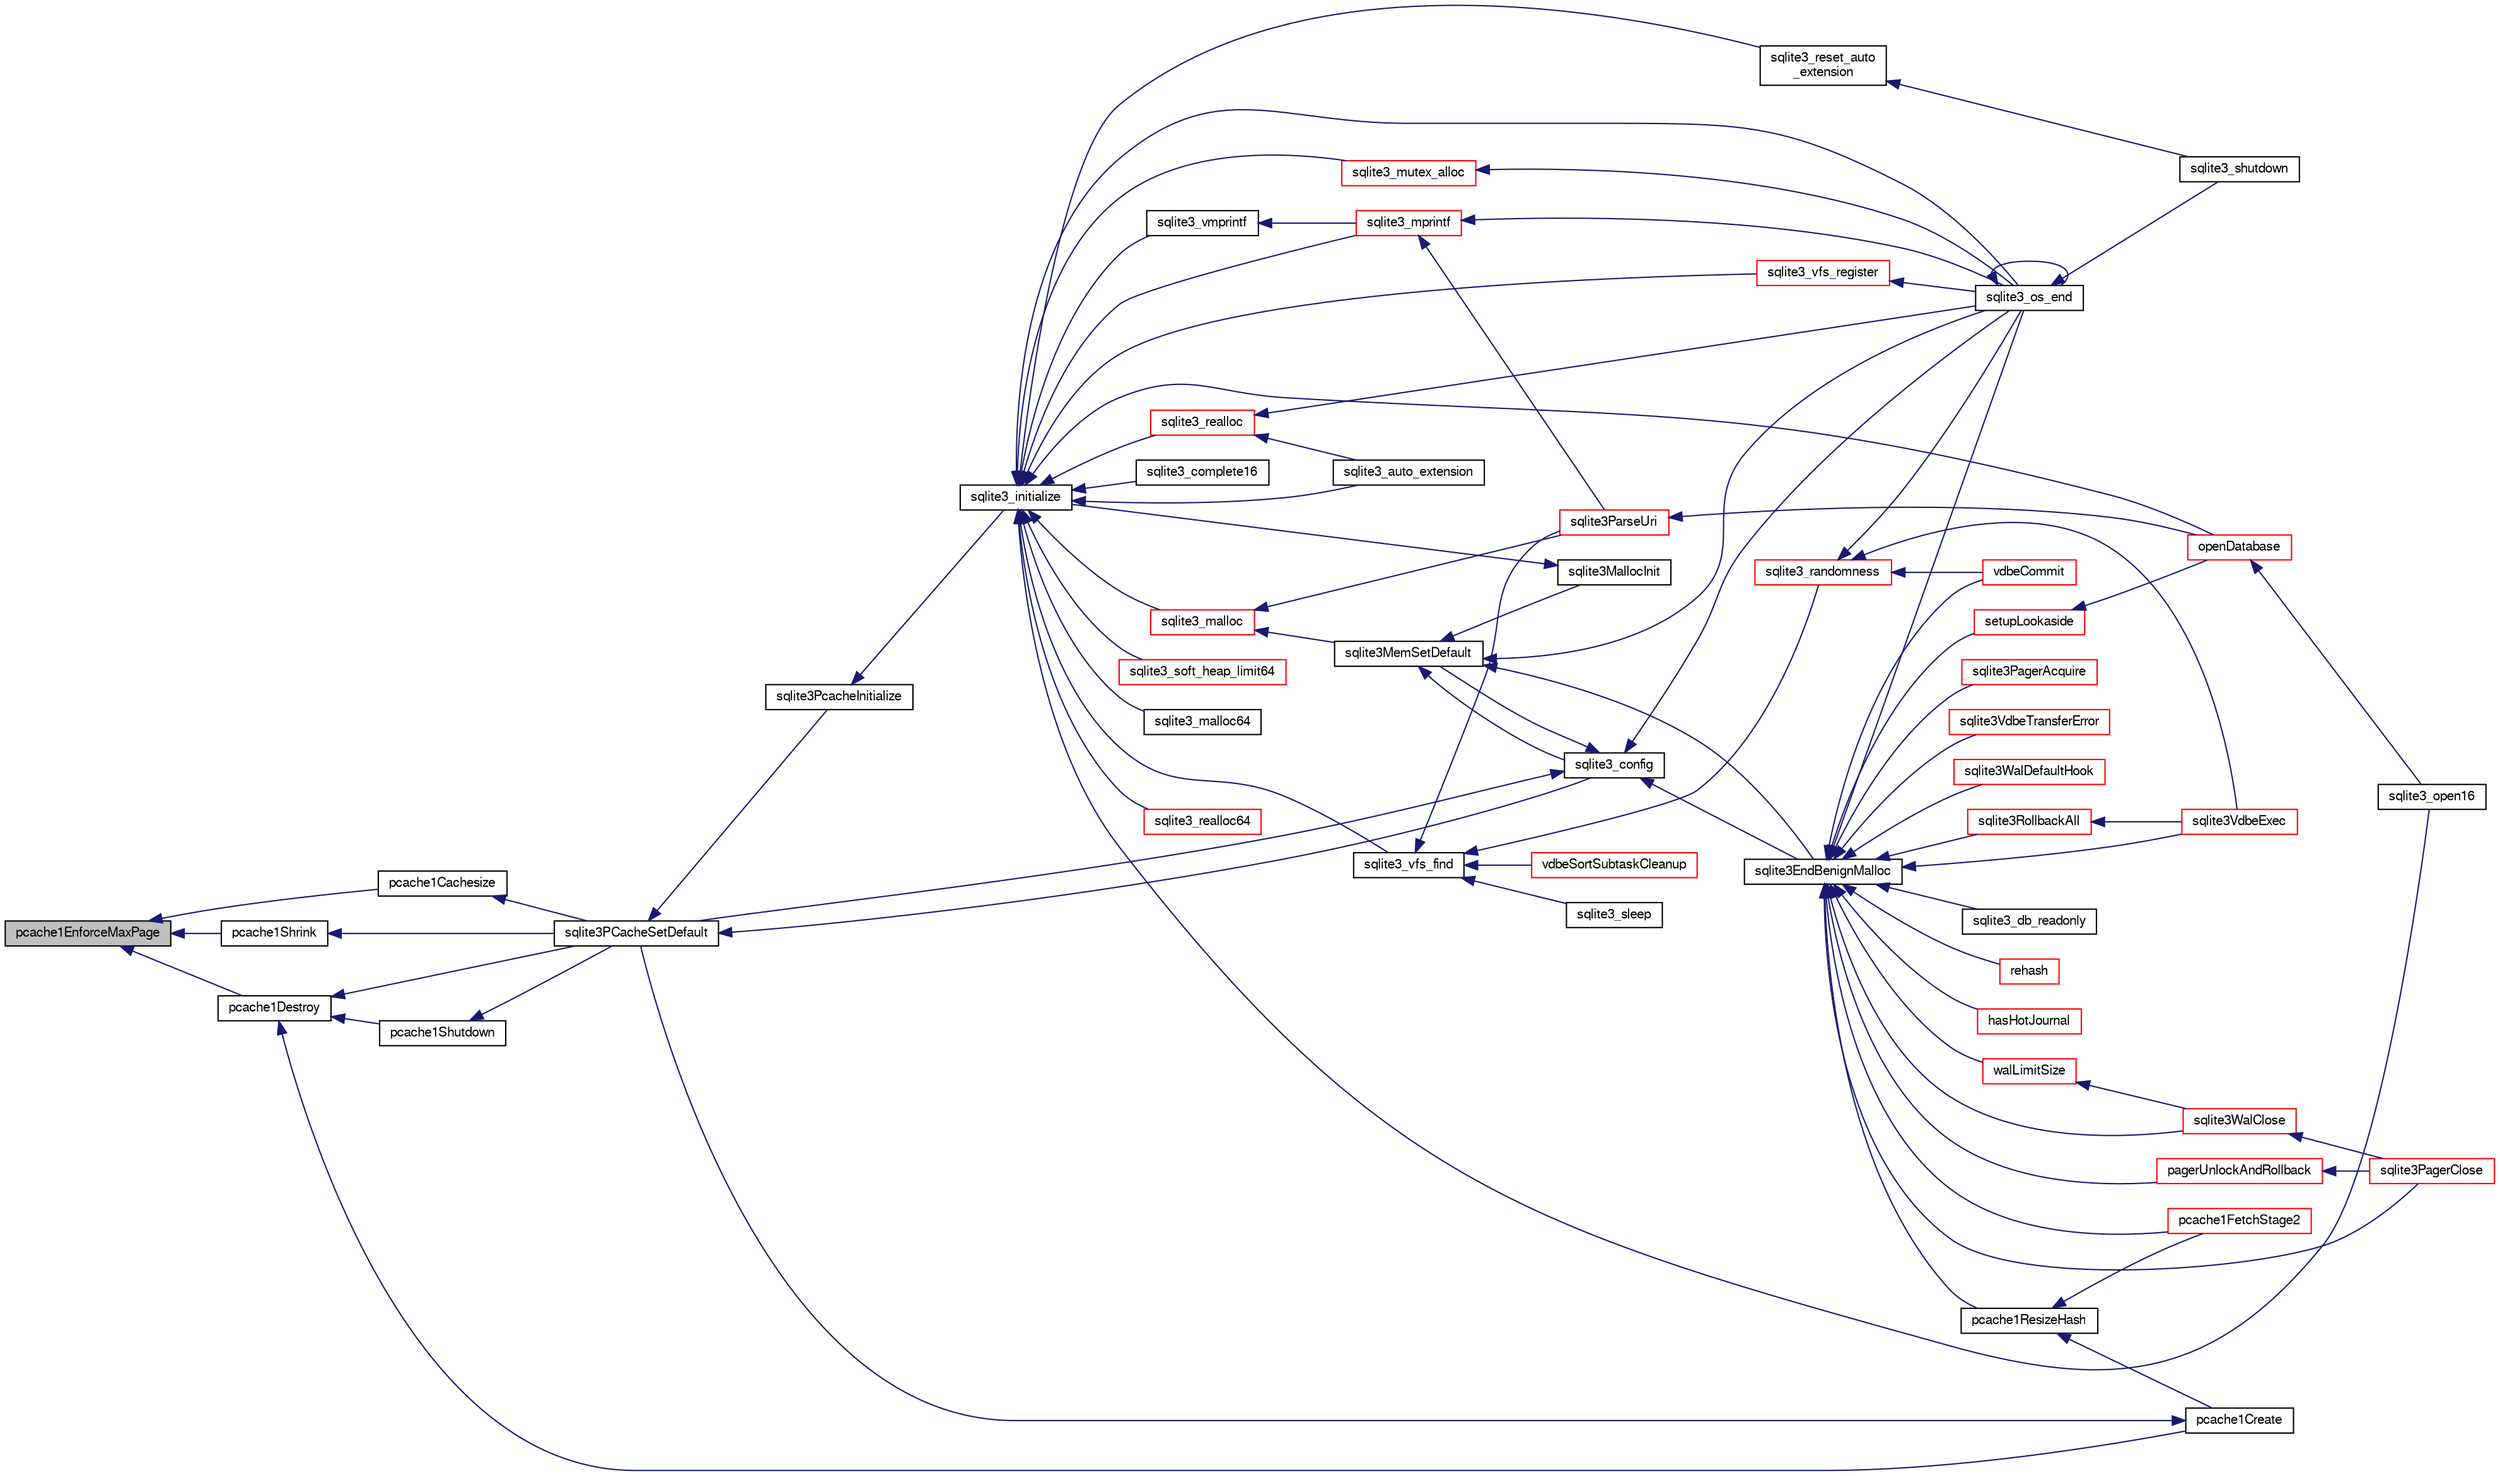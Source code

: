 digraph "pcache1EnforceMaxPage"
{
  edge [fontname="FreeSans",fontsize="10",labelfontname="FreeSans",labelfontsize="10"];
  node [fontname="FreeSans",fontsize="10",shape=record];
  rankdir="LR";
  Node221269 [label="pcache1EnforceMaxPage",height=0.2,width=0.4,color="black", fillcolor="grey75", style="filled", fontcolor="black"];
  Node221269 -> Node221270 [dir="back",color="midnightblue",fontsize="10",style="solid",fontname="FreeSans"];
  Node221270 [label="pcache1Cachesize",height=0.2,width=0.4,color="black", fillcolor="white", style="filled",URL="$sqlite3_8c.html#a071ef90a5e389826abcea7883ff2cd05"];
  Node221270 -> Node221271 [dir="back",color="midnightblue",fontsize="10",style="solid",fontname="FreeSans"];
  Node221271 [label="sqlite3PCacheSetDefault",height=0.2,width=0.4,color="black", fillcolor="white", style="filled",URL="$sqlite3_8c.html#a91974afe7709a742451438556ee0c70c"];
  Node221271 -> Node221272 [dir="back",color="midnightblue",fontsize="10",style="solid",fontname="FreeSans"];
  Node221272 [label="sqlite3PcacheInitialize",height=0.2,width=0.4,color="black", fillcolor="white", style="filled",URL="$sqlite3_8c.html#a2902c61ddc88bea002c4d69fe4052b1f"];
  Node221272 -> Node221273 [dir="back",color="midnightblue",fontsize="10",style="solid",fontname="FreeSans"];
  Node221273 [label="sqlite3_initialize",height=0.2,width=0.4,color="black", fillcolor="white", style="filled",URL="$sqlite3_8h.html#ab0c0ee2d5d4cf8b28e9572296a8861df"];
  Node221273 -> Node221274 [dir="back",color="midnightblue",fontsize="10",style="solid",fontname="FreeSans"];
  Node221274 [label="sqlite3_vfs_find",height=0.2,width=0.4,color="black", fillcolor="white", style="filled",URL="$sqlite3_8h.html#ac201a26de3dfa1d6deb8069eb8d95627"];
  Node221274 -> Node221275 [dir="back",color="midnightblue",fontsize="10",style="solid",fontname="FreeSans"];
  Node221275 [label="sqlite3_randomness",height=0.2,width=0.4,color="red", fillcolor="white", style="filled",URL="$sqlite3_8h.html#aa452ad88657d4606e137b09c4e9315c7"];
  Node221275 -> Node221280 [dir="back",color="midnightblue",fontsize="10",style="solid",fontname="FreeSans"];
  Node221280 [label="sqlite3_os_end",height=0.2,width=0.4,color="black", fillcolor="white", style="filled",URL="$sqlite3_8h.html#a2288c95881ecca13d994e42b6a958906"];
  Node221280 -> Node221280 [dir="back",color="midnightblue",fontsize="10",style="solid",fontname="FreeSans"];
  Node221280 -> Node221281 [dir="back",color="midnightblue",fontsize="10",style="solid",fontname="FreeSans"];
  Node221281 [label="sqlite3_shutdown",height=0.2,width=0.4,color="black", fillcolor="white", style="filled",URL="$sqlite3_8h.html#aeaf9947fe863ba3d3aca061475e3af2e"];
  Node221275 -> Node221558 [dir="back",color="midnightblue",fontsize="10",style="solid",fontname="FreeSans"];
  Node221558 [label="vdbeCommit",height=0.2,width=0.4,color="red", fillcolor="white", style="filled",URL="$sqlite3_8c.html#a5d7f1e0625451b987728f600cfe1b92d"];
  Node221275 -> Node221289 [dir="back",color="midnightblue",fontsize="10",style="solid",fontname="FreeSans"];
  Node221289 [label="sqlite3VdbeExec",height=0.2,width=0.4,color="red", fillcolor="white", style="filled",URL="$sqlite3_8c.html#a8ce40a614bdc56719c4d642b1e4dfb21"];
  Node221274 -> Node221679 [dir="back",color="midnightblue",fontsize="10",style="solid",fontname="FreeSans"];
  Node221679 [label="vdbeSortSubtaskCleanup",height=0.2,width=0.4,color="red", fillcolor="white", style="filled",URL="$sqlite3_8c.html#abc8ce4c3ef58cc10f5b27642aab32b30"];
  Node221274 -> Node221682 [dir="back",color="midnightblue",fontsize="10",style="solid",fontname="FreeSans"];
  Node221682 [label="sqlite3ParseUri",height=0.2,width=0.4,color="red", fillcolor="white", style="filled",URL="$sqlite3_8c.html#aaa912f29a67460d8b2186c97056e8767"];
  Node221682 -> Node221524 [dir="back",color="midnightblue",fontsize="10",style="solid",fontname="FreeSans"];
  Node221524 [label="openDatabase",height=0.2,width=0.4,color="red", fillcolor="white", style="filled",URL="$sqlite3_8c.html#a6a9c3bc3a64234e863413f41db473758"];
  Node221524 -> Node221527 [dir="back",color="midnightblue",fontsize="10",style="solid",fontname="FreeSans"];
  Node221527 [label="sqlite3_open16",height=0.2,width=0.4,color="black", fillcolor="white", style="filled",URL="$sqlite3_8h.html#adbc401bb96713f32e553db32f6f3ca33"];
  Node221274 -> Node221683 [dir="back",color="midnightblue",fontsize="10",style="solid",fontname="FreeSans"];
  Node221683 [label="sqlite3_sleep",height=0.2,width=0.4,color="black", fillcolor="white", style="filled",URL="$sqlite3_8h.html#ad0c133ddbbecb6433f3c6ebef8966efa"];
  Node221273 -> Node221684 [dir="back",color="midnightblue",fontsize="10",style="solid",fontname="FreeSans"];
  Node221684 [label="sqlite3_vfs_register",height=0.2,width=0.4,color="red", fillcolor="white", style="filled",URL="$sqlite3_8h.html#a7184b289ccd4c4c7200589137d88c4ae"];
  Node221684 -> Node221280 [dir="back",color="midnightblue",fontsize="10",style="solid",fontname="FreeSans"];
  Node221273 -> Node221687 [dir="back",color="midnightblue",fontsize="10",style="solid",fontname="FreeSans"];
  Node221687 [label="sqlite3_mutex_alloc",height=0.2,width=0.4,color="red", fillcolor="white", style="filled",URL="$sqlite3_8h.html#aa3f89418cd18e99596435c958b29b650"];
  Node221687 -> Node221280 [dir="back",color="midnightblue",fontsize="10",style="solid",fontname="FreeSans"];
  Node221273 -> Node221691 [dir="back",color="midnightblue",fontsize="10",style="solid",fontname="FreeSans"];
  Node221691 [label="sqlite3_soft_heap_limit64",height=0.2,width=0.4,color="red", fillcolor="white", style="filled",URL="$sqlite3_8h.html#ab37b3a4d1652e3acb2c43d1252e6b852"];
  Node221273 -> Node221693 [dir="back",color="midnightblue",fontsize="10",style="solid",fontname="FreeSans"];
  Node221693 [label="sqlite3_malloc",height=0.2,width=0.4,color="red", fillcolor="white", style="filled",URL="$sqlite3_8h.html#a510e31845345737f17d86ce0b2328356"];
  Node221693 -> Node221694 [dir="back",color="midnightblue",fontsize="10",style="solid",fontname="FreeSans"];
  Node221694 [label="sqlite3MemSetDefault",height=0.2,width=0.4,color="black", fillcolor="white", style="filled",URL="$sqlite3_8c.html#a162fbfd727e92c5f8f72625b5ff62549"];
  Node221694 -> Node221695 [dir="back",color="midnightblue",fontsize="10",style="solid",fontname="FreeSans"];
  Node221695 [label="sqlite3EndBenignMalloc",height=0.2,width=0.4,color="black", fillcolor="white", style="filled",URL="$sqlite3_8c.html#a4582127cc64d483dc66c7acf9d8d8fbb"];
  Node221695 -> Node221696 [dir="back",color="midnightblue",fontsize="10",style="solid",fontname="FreeSans"];
  Node221696 [label="rehash",height=0.2,width=0.4,color="red", fillcolor="white", style="filled",URL="$sqlite3_8c.html#a4851529638f6c7af16239ee6e2dcc628"];
  Node221695 -> Node221280 [dir="back",color="midnightblue",fontsize="10",style="solid",fontname="FreeSans"];
  Node221695 -> Node221745 [dir="back",color="midnightblue",fontsize="10",style="solid",fontname="FreeSans"];
  Node221745 [label="pcache1ResizeHash",height=0.2,width=0.4,color="black", fillcolor="white", style="filled",URL="$sqlite3_8c.html#a7795922581c79a689c6e954dad69c037"];
  Node221745 -> Node221746 [dir="back",color="midnightblue",fontsize="10",style="solid",fontname="FreeSans"];
  Node221746 [label="pcache1Create",height=0.2,width=0.4,color="black", fillcolor="white", style="filled",URL="$sqlite3_8c.html#a44cfeb7ecaf2b6aa54934d3deaee8919"];
  Node221746 -> Node221271 [dir="back",color="midnightblue",fontsize="10",style="solid",fontname="FreeSans"];
  Node221745 -> Node221747 [dir="back",color="midnightblue",fontsize="10",style="solid",fontname="FreeSans"];
  Node221747 [label="pcache1FetchStage2",height=0.2,width=0.4,color="red", fillcolor="white", style="filled",URL="$sqlite3_8c.html#a30a4ee80ec88f9eb4ade1424d99585b5"];
  Node221695 -> Node221747 [dir="back",color="midnightblue",fontsize="10",style="solid",fontname="FreeSans"];
  Node221695 -> Node221629 [dir="back",color="midnightblue",fontsize="10",style="solid",fontname="FreeSans"];
  Node221629 [label="pagerUnlockAndRollback",height=0.2,width=0.4,color="red", fillcolor="white", style="filled",URL="$sqlite3_8c.html#a02d96b7bf62c3b13ba905d168914518c"];
  Node221629 -> Node221630 [dir="back",color="midnightblue",fontsize="10",style="solid",fontname="FreeSans"];
  Node221630 [label="sqlite3PagerClose",height=0.2,width=0.4,color="red", fillcolor="white", style="filled",URL="$sqlite3_8c.html#af94b1f96b60689fd09422cce2c85f53f"];
  Node221695 -> Node221630 [dir="back",color="midnightblue",fontsize="10",style="solid",fontname="FreeSans"];
  Node221695 -> Node221749 [dir="back",color="midnightblue",fontsize="10",style="solid",fontname="FreeSans"];
  Node221749 [label="hasHotJournal",height=0.2,width=0.4,color="red", fillcolor="white", style="filled",URL="$sqlite3_8c.html#a875dc699b7a0e8ab6ba19170e5096d5e"];
  Node221695 -> Node221632 [dir="back",color="midnightblue",fontsize="10",style="solid",fontname="FreeSans"];
  Node221632 [label="sqlite3PagerAcquire",height=0.2,width=0.4,color="red", fillcolor="white", style="filled",URL="$sqlite3_8c.html#a22a53daafd2bd778cda390312651f994"];
  Node221695 -> Node221750 [dir="back",color="midnightblue",fontsize="10",style="solid",fontname="FreeSans"];
  Node221750 [label="walLimitSize",height=0.2,width=0.4,color="red", fillcolor="white", style="filled",URL="$sqlite3_8c.html#a7d814227c8fb4a3441c42e9f2fdade3b"];
  Node221750 -> Node221751 [dir="back",color="midnightblue",fontsize="10",style="solid",fontname="FreeSans"];
  Node221751 [label="sqlite3WalClose",height=0.2,width=0.4,color="red", fillcolor="white", style="filled",URL="$sqlite3_8c.html#abfd7d36ec6ea41ecb2717dd4c6b0571e"];
  Node221751 -> Node221630 [dir="back",color="midnightblue",fontsize="10",style="solid",fontname="FreeSans"];
  Node221695 -> Node221751 [dir="back",color="midnightblue",fontsize="10",style="solid",fontname="FreeSans"];
  Node221695 -> Node221558 [dir="back",color="midnightblue",fontsize="10",style="solid",fontname="FreeSans"];
  Node221695 -> Node221753 [dir="back",color="midnightblue",fontsize="10",style="solid",fontname="FreeSans"];
  Node221753 [label="sqlite3VdbeTransferError",height=0.2,width=0.4,color="red", fillcolor="white", style="filled",URL="$sqlite3_8c.html#aaf4a567b51602bb6d7bb150e6c72de69"];
  Node221695 -> Node221289 [dir="back",color="midnightblue",fontsize="10",style="solid",fontname="FreeSans"];
  Node221695 -> Node221754 [dir="back",color="midnightblue",fontsize="10",style="solid",fontname="FreeSans"];
  Node221754 [label="setupLookaside",height=0.2,width=0.4,color="red", fillcolor="white", style="filled",URL="$sqlite3_8c.html#a83e30e8059c0e1a0537a569a91ce81e5"];
  Node221754 -> Node221524 [dir="back",color="midnightblue",fontsize="10",style="solid",fontname="FreeSans"];
  Node221695 -> Node221507 [dir="back",color="midnightblue",fontsize="10",style="solid",fontname="FreeSans"];
  Node221507 [label="sqlite3RollbackAll",height=0.2,width=0.4,color="red", fillcolor="white", style="filled",URL="$sqlite3_8c.html#ad902dd388d73208539f557962e3fe6bb"];
  Node221507 -> Node221289 [dir="back",color="midnightblue",fontsize="10",style="solid",fontname="FreeSans"];
  Node221695 -> Node221756 [dir="back",color="midnightblue",fontsize="10",style="solid",fontname="FreeSans"];
  Node221756 [label="sqlite3WalDefaultHook",height=0.2,width=0.4,color="red", fillcolor="white", style="filled",URL="$sqlite3_8c.html#a4a9ed7c3fcab46b3d82eb79ede8c4f77"];
  Node221695 -> Node221758 [dir="back",color="midnightblue",fontsize="10",style="solid",fontname="FreeSans"];
  Node221758 [label="sqlite3_db_readonly",height=0.2,width=0.4,color="black", fillcolor="white", style="filled",URL="$sqlite3_8h.html#a96c378e7022e7a8a375e23f7fc662cdd"];
  Node221694 -> Node221759 [dir="back",color="midnightblue",fontsize="10",style="solid",fontname="FreeSans"];
  Node221759 [label="sqlite3MallocInit",height=0.2,width=0.4,color="black", fillcolor="white", style="filled",URL="$sqlite3_8c.html#a9e06f9e7cad0d83ce80ab493c9533552"];
  Node221759 -> Node221273 [dir="back",color="midnightblue",fontsize="10",style="solid",fontname="FreeSans"];
  Node221694 -> Node221280 [dir="back",color="midnightblue",fontsize="10",style="solid",fontname="FreeSans"];
  Node221694 -> Node221760 [dir="back",color="midnightblue",fontsize="10",style="solid",fontname="FreeSans"];
  Node221760 [label="sqlite3_config",height=0.2,width=0.4,color="black", fillcolor="white", style="filled",URL="$sqlite3_8h.html#a74ad420b6f26bc06a04ff6ecec8a8c91"];
  Node221760 -> Node221695 [dir="back",color="midnightblue",fontsize="10",style="solid",fontname="FreeSans"];
  Node221760 -> Node221694 [dir="back",color="midnightblue",fontsize="10",style="solid",fontname="FreeSans"];
  Node221760 -> Node221280 [dir="back",color="midnightblue",fontsize="10",style="solid",fontname="FreeSans"];
  Node221760 -> Node221271 [dir="back",color="midnightblue",fontsize="10",style="solid",fontname="FreeSans"];
  Node221693 -> Node221682 [dir="back",color="midnightblue",fontsize="10",style="solid",fontname="FreeSans"];
  Node221273 -> Node222028 [dir="back",color="midnightblue",fontsize="10",style="solid",fontname="FreeSans"];
  Node222028 [label="sqlite3_malloc64",height=0.2,width=0.4,color="black", fillcolor="white", style="filled",URL="$sqlite3_8h.html#a12b7ee85e539ea28c130c5c75b96a82a"];
  Node221273 -> Node222029 [dir="back",color="midnightblue",fontsize="10",style="solid",fontname="FreeSans"];
  Node222029 [label="sqlite3_realloc",height=0.2,width=0.4,color="red", fillcolor="white", style="filled",URL="$sqlite3_8h.html#a627f0eeface58024ef47403d8cc76b35"];
  Node222029 -> Node221280 [dir="back",color="midnightblue",fontsize="10",style="solid",fontname="FreeSans"];
  Node222029 -> Node222045 [dir="back",color="midnightblue",fontsize="10",style="solid",fontname="FreeSans"];
  Node222045 [label="sqlite3_auto_extension",height=0.2,width=0.4,color="black", fillcolor="white", style="filled",URL="$sqlite3_8h.html#a85a95b45e94f6bcd52aa39b6acdb36d7"];
  Node221273 -> Node222047 [dir="back",color="midnightblue",fontsize="10",style="solid",fontname="FreeSans"];
  Node222047 [label="sqlite3_realloc64",height=0.2,width=0.4,color="red", fillcolor="white", style="filled",URL="$sqlite3_8h.html#afe88c85e9f864a3fd92941cad197245d"];
  Node221273 -> Node221835 [dir="back",color="midnightblue",fontsize="10",style="solid",fontname="FreeSans"];
  Node221835 [label="sqlite3_vmprintf",height=0.2,width=0.4,color="black", fillcolor="white", style="filled",URL="$sqlite3_8h.html#ac240de67ddf003828f16a6d9dd3fa3ca"];
  Node221835 -> Node221836 [dir="back",color="midnightblue",fontsize="10",style="solid",fontname="FreeSans"];
  Node221836 [label="sqlite3_mprintf",height=0.2,width=0.4,color="red", fillcolor="white", style="filled",URL="$sqlite3_8h.html#a9533933e57f7ccbb48c32041ce3a8862"];
  Node221836 -> Node221280 [dir="back",color="midnightblue",fontsize="10",style="solid",fontname="FreeSans"];
  Node221836 -> Node221682 [dir="back",color="midnightblue",fontsize="10",style="solid",fontname="FreeSans"];
  Node221273 -> Node221836 [dir="back",color="midnightblue",fontsize="10",style="solid",fontname="FreeSans"];
  Node221273 -> Node221280 [dir="back",color="midnightblue",fontsize="10",style="solid",fontname="FreeSans"];
  Node221273 -> Node222045 [dir="back",color="midnightblue",fontsize="10",style="solid",fontname="FreeSans"];
  Node221273 -> Node222147 [dir="back",color="midnightblue",fontsize="10",style="solid",fontname="FreeSans"];
  Node222147 [label="sqlite3_reset_auto\l_extension",height=0.2,width=0.4,color="black", fillcolor="white", style="filled",URL="$sqlite3_8h.html#ac33f4064ae6690cada7bdc89e8153ffc"];
  Node222147 -> Node221281 [dir="back",color="midnightblue",fontsize="10",style="solid",fontname="FreeSans"];
  Node221273 -> Node222012 [dir="back",color="midnightblue",fontsize="10",style="solid",fontname="FreeSans"];
  Node222012 [label="sqlite3_complete16",height=0.2,width=0.4,color="black", fillcolor="white", style="filled",URL="$sqlite3_8h.html#a3260341c2ef82787acca48414a1d03a1"];
  Node221273 -> Node221524 [dir="back",color="midnightblue",fontsize="10",style="solid",fontname="FreeSans"];
  Node221273 -> Node221527 [dir="back",color="midnightblue",fontsize="10",style="solid",fontname="FreeSans"];
  Node221271 -> Node221760 [dir="back",color="midnightblue",fontsize="10",style="solid",fontname="FreeSans"];
  Node221269 -> Node222148 [dir="back",color="midnightblue",fontsize="10",style="solid",fontname="FreeSans"];
  Node222148 [label="pcache1Shrink",height=0.2,width=0.4,color="black", fillcolor="white", style="filled",URL="$sqlite3_8c.html#a7f62f5f6d03ab88020fa8e2ab80ca38e"];
  Node222148 -> Node221271 [dir="back",color="midnightblue",fontsize="10",style="solid",fontname="FreeSans"];
  Node221269 -> Node222149 [dir="back",color="midnightblue",fontsize="10",style="solid",fontname="FreeSans"];
  Node222149 [label="pcache1Destroy",height=0.2,width=0.4,color="black", fillcolor="white", style="filled",URL="$sqlite3_8c.html#af128220dedcda78a71f3283ece247258"];
  Node222149 -> Node222150 [dir="back",color="midnightblue",fontsize="10",style="solid",fontname="FreeSans"];
  Node222150 [label="pcache1Shutdown",height=0.2,width=0.4,color="black", fillcolor="white", style="filled",URL="$sqlite3_8c.html#a707b7714a99d68e6858d4305b2a02579"];
  Node222150 -> Node221271 [dir="back",color="midnightblue",fontsize="10",style="solid",fontname="FreeSans"];
  Node222149 -> Node221746 [dir="back",color="midnightblue",fontsize="10",style="solid",fontname="FreeSans"];
  Node222149 -> Node221271 [dir="back",color="midnightblue",fontsize="10",style="solid",fontname="FreeSans"];
}

